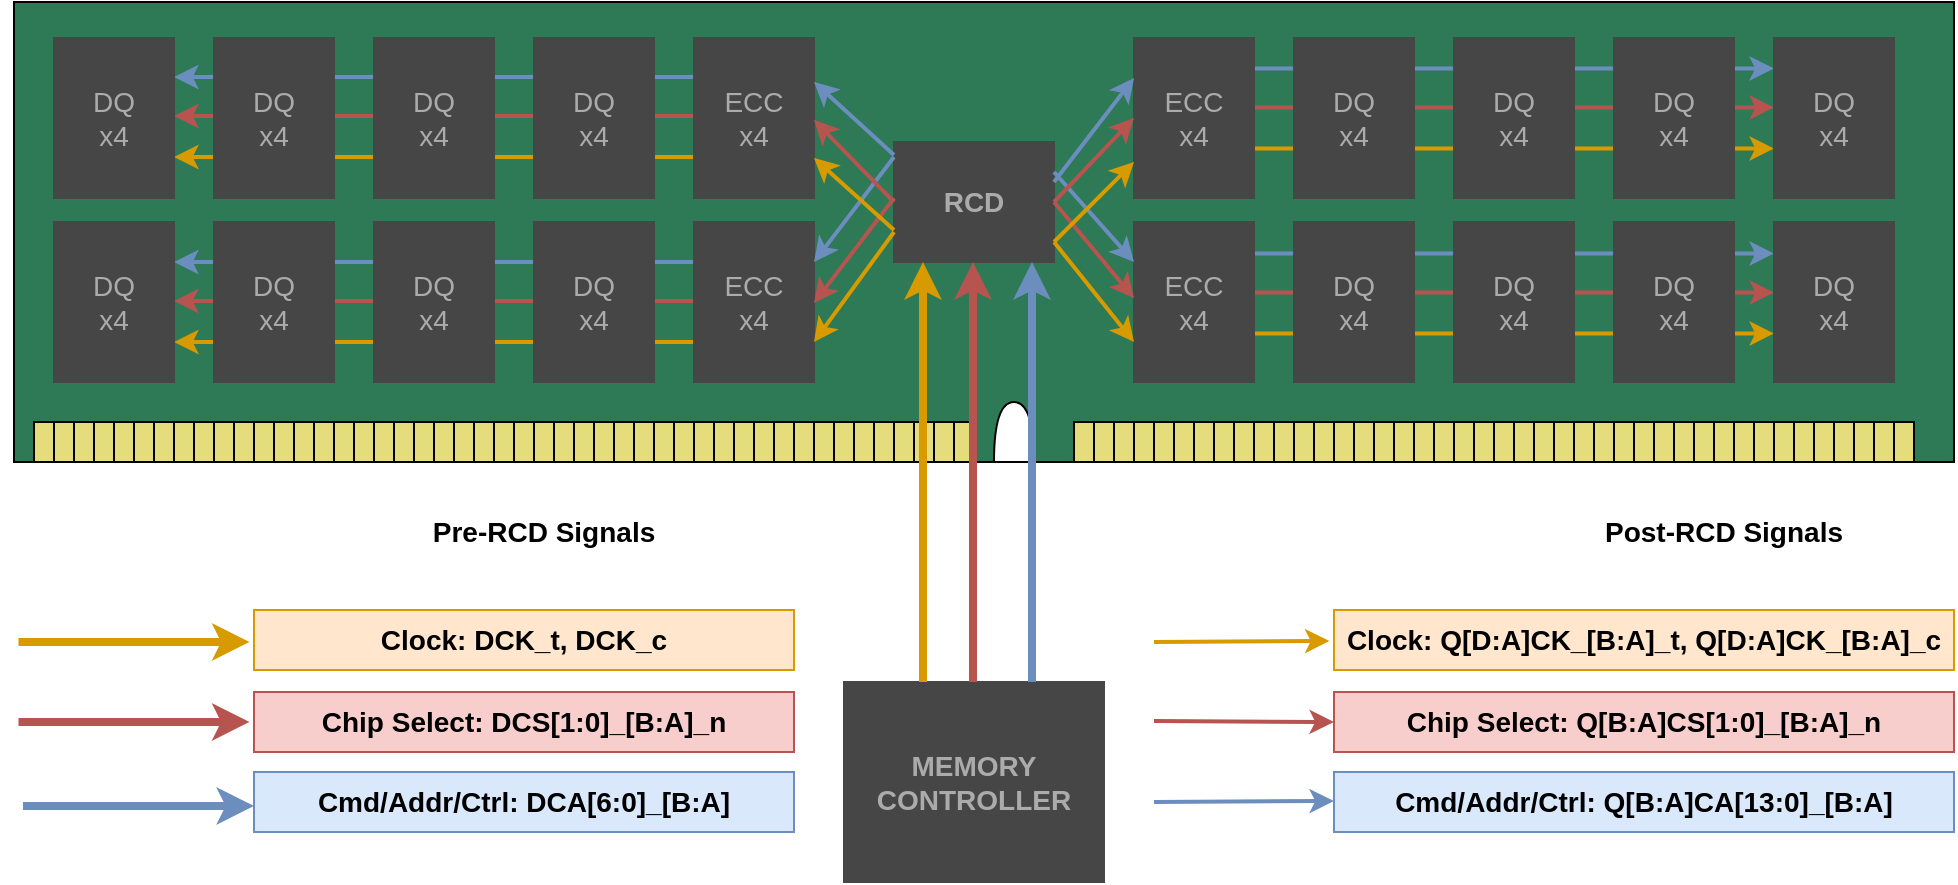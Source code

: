 <mxfile version="24.7.8">
  <diagram name="Page-1" id="o3jslVHKb2ZfWiQ6rIfp">
    <mxGraphModel dx="1261" dy="1205" grid="1" gridSize="10" guides="1" tooltips="1" connect="1" arrows="1" fold="1" page="1" pageScale="1" pageWidth="850" pageHeight="1100" math="0" shadow="0">
      <root>
        <mxCell id="0" />
        <mxCell id="1" parent="0" />
        <mxCell id="gDiiwQV4zZhBu72KXJR7-1" value="" style="rounded=0;whiteSpace=wrap;html=1;fillColor=#2e7956;" vertex="1" parent="1">
          <mxGeometry x="40" y="160" width="970" height="230" as="geometry" />
        </mxCell>
        <mxCell id="gDiiwQV4zZhBu72KXJR7-12" value="" style="rounded=0;whiteSpace=wrap;html=1;fillColor=#e5dc7b;" vertex="1" parent="1">
          <mxGeometry x="50" y="370" width="10" height="20" as="geometry" />
        </mxCell>
        <mxCell id="gDiiwQV4zZhBu72KXJR7-13" value="" style="rounded=0;whiteSpace=wrap;html=1;fillColor=#e5dc7b;" vertex="1" parent="1">
          <mxGeometry x="60" y="370" width="10" height="20" as="geometry" />
        </mxCell>
        <mxCell id="gDiiwQV4zZhBu72KXJR7-14" value="" style="rounded=0;whiteSpace=wrap;html=1;fillColor=#e5dc7b;" vertex="1" parent="1">
          <mxGeometry x="70" y="370" width="10" height="20" as="geometry" />
        </mxCell>
        <mxCell id="gDiiwQV4zZhBu72KXJR7-15" value="" style="rounded=0;whiteSpace=wrap;html=1;fillColor=#e5dc7b;" vertex="1" parent="1">
          <mxGeometry x="80" y="370" width="10" height="20" as="geometry" />
        </mxCell>
        <mxCell id="gDiiwQV4zZhBu72KXJR7-16" value="" style="rounded=0;whiteSpace=wrap;html=1;fillColor=#e5dc7b;" vertex="1" parent="1">
          <mxGeometry x="90" y="370" width="10" height="20" as="geometry" />
        </mxCell>
        <mxCell id="gDiiwQV4zZhBu72KXJR7-17" value="" style="rounded=0;whiteSpace=wrap;html=1;fillColor=#e5dc7b;" vertex="1" parent="1">
          <mxGeometry x="100" y="370" width="10" height="20" as="geometry" />
        </mxCell>
        <mxCell id="gDiiwQV4zZhBu72KXJR7-18" value="" style="rounded=0;whiteSpace=wrap;html=1;fillColor=#e5dc7b;" vertex="1" parent="1">
          <mxGeometry x="110" y="370" width="10" height="20" as="geometry" />
        </mxCell>
        <mxCell id="gDiiwQV4zZhBu72KXJR7-19" value="" style="rounded=0;whiteSpace=wrap;html=1;fillColor=#e5dc7b;" vertex="1" parent="1">
          <mxGeometry x="120" y="370" width="10" height="20" as="geometry" />
        </mxCell>
        <mxCell id="gDiiwQV4zZhBu72KXJR7-20" value="" style="rounded=0;whiteSpace=wrap;html=1;fillColor=#e5dc7b;" vertex="1" parent="1">
          <mxGeometry x="130" y="370" width="10" height="20" as="geometry" />
        </mxCell>
        <mxCell id="gDiiwQV4zZhBu72KXJR7-21" value="" style="rounded=0;whiteSpace=wrap;html=1;fillColor=#e5dc7b;" vertex="1" parent="1">
          <mxGeometry x="140" y="370" width="10" height="20" as="geometry" />
        </mxCell>
        <mxCell id="gDiiwQV4zZhBu72KXJR7-22" value="" style="rounded=0;whiteSpace=wrap;html=1;fillColor=#e5dc7b;" vertex="1" parent="1">
          <mxGeometry x="150" y="370" width="10" height="20" as="geometry" />
        </mxCell>
        <mxCell id="gDiiwQV4zZhBu72KXJR7-23" value="" style="rounded=0;whiteSpace=wrap;html=1;fillColor=#e5dc7b;" vertex="1" parent="1">
          <mxGeometry x="160" y="370" width="10" height="20" as="geometry" />
        </mxCell>
        <mxCell id="gDiiwQV4zZhBu72KXJR7-24" value="" style="rounded=0;whiteSpace=wrap;html=1;fillColor=#e5dc7b;" vertex="1" parent="1">
          <mxGeometry x="170" y="370" width="10" height="20" as="geometry" />
        </mxCell>
        <mxCell id="gDiiwQV4zZhBu72KXJR7-25" value="" style="rounded=0;whiteSpace=wrap;html=1;fillColor=#e5dc7b;" vertex="1" parent="1">
          <mxGeometry x="180" y="370" width="10" height="20" as="geometry" />
        </mxCell>
        <mxCell id="gDiiwQV4zZhBu72KXJR7-26" value="" style="rounded=0;whiteSpace=wrap;html=1;fillColor=#e5dc7b;" vertex="1" parent="1">
          <mxGeometry x="190" y="370" width="10" height="20" as="geometry" />
        </mxCell>
        <mxCell id="gDiiwQV4zZhBu72KXJR7-27" value="" style="rounded=0;whiteSpace=wrap;html=1;fillColor=#e5dc7b;" vertex="1" parent="1">
          <mxGeometry x="200" y="370" width="10" height="20" as="geometry" />
        </mxCell>
        <mxCell id="gDiiwQV4zZhBu72KXJR7-28" value="" style="rounded=0;whiteSpace=wrap;html=1;fillColor=#e5dc7b;" vertex="1" parent="1">
          <mxGeometry x="210" y="370" width="10" height="20" as="geometry" />
        </mxCell>
        <mxCell id="gDiiwQV4zZhBu72KXJR7-29" value="" style="rounded=0;whiteSpace=wrap;html=1;fillColor=#e5dc7b;" vertex="1" parent="1">
          <mxGeometry x="220" y="370" width="10" height="20" as="geometry" />
        </mxCell>
        <mxCell id="gDiiwQV4zZhBu72KXJR7-30" value="" style="rounded=0;whiteSpace=wrap;html=1;fillColor=#e5dc7b;" vertex="1" parent="1">
          <mxGeometry x="230" y="370" width="10" height="20" as="geometry" />
        </mxCell>
        <mxCell id="gDiiwQV4zZhBu72KXJR7-31" value="" style="rounded=0;whiteSpace=wrap;html=1;fillColor=#e5dc7b;" vertex="1" parent="1">
          <mxGeometry x="240" y="370" width="10" height="20" as="geometry" />
        </mxCell>
        <mxCell id="gDiiwQV4zZhBu72KXJR7-32" value="" style="rounded=0;whiteSpace=wrap;html=1;fillColor=#e5dc7b;" vertex="1" parent="1">
          <mxGeometry x="250" y="370" width="10" height="20" as="geometry" />
        </mxCell>
        <mxCell id="gDiiwQV4zZhBu72KXJR7-33" value="" style="rounded=0;whiteSpace=wrap;html=1;fillColor=#e5dc7b;" vertex="1" parent="1">
          <mxGeometry x="260" y="370" width="10" height="20" as="geometry" />
        </mxCell>
        <mxCell id="gDiiwQV4zZhBu72KXJR7-34" value="" style="rounded=0;whiteSpace=wrap;html=1;fillColor=#e5dc7b;" vertex="1" parent="1">
          <mxGeometry x="270" y="370" width="10" height="20" as="geometry" />
        </mxCell>
        <mxCell id="gDiiwQV4zZhBu72KXJR7-35" value="" style="rounded=0;whiteSpace=wrap;html=1;fillColor=#e5dc7b;" vertex="1" parent="1">
          <mxGeometry x="280" y="370" width="10" height="20" as="geometry" />
        </mxCell>
        <mxCell id="gDiiwQV4zZhBu72KXJR7-36" value="" style="rounded=0;whiteSpace=wrap;html=1;fillColor=#e5dc7b;" vertex="1" parent="1">
          <mxGeometry x="290" y="370" width="10" height="20" as="geometry" />
        </mxCell>
        <mxCell id="gDiiwQV4zZhBu72KXJR7-37" value="" style="rounded=0;whiteSpace=wrap;html=1;fillColor=#e5dc7b;" vertex="1" parent="1">
          <mxGeometry x="300" y="370" width="10" height="20" as="geometry" />
        </mxCell>
        <mxCell id="gDiiwQV4zZhBu72KXJR7-38" value="" style="rounded=0;whiteSpace=wrap;html=1;fillColor=#e5dc7b;" vertex="1" parent="1">
          <mxGeometry x="310" y="370" width="10" height="20" as="geometry" />
        </mxCell>
        <mxCell id="gDiiwQV4zZhBu72KXJR7-39" value="" style="rounded=0;whiteSpace=wrap;html=1;fillColor=#e5dc7b;" vertex="1" parent="1">
          <mxGeometry x="320" y="370" width="10" height="20" as="geometry" />
        </mxCell>
        <mxCell id="gDiiwQV4zZhBu72KXJR7-40" value="" style="rounded=0;whiteSpace=wrap;html=1;fillColor=#e5dc7b;" vertex="1" parent="1">
          <mxGeometry x="330" y="370" width="10" height="20" as="geometry" />
        </mxCell>
        <mxCell id="gDiiwQV4zZhBu72KXJR7-41" value="" style="rounded=0;whiteSpace=wrap;html=1;fillColor=#e5dc7b;" vertex="1" parent="1">
          <mxGeometry x="340" y="370" width="10" height="20" as="geometry" />
        </mxCell>
        <mxCell id="gDiiwQV4zZhBu72KXJR7-42" value="" style="rounded=0;whiteSpace=wrap;html=1;fillColor=#e5dc7b;" vertex="1" parent="1">
          <mxGeometry x="350" y="370" width="10" height="20" as="geometry" />
        </mxCell>
        <mxCell id="gDiiwQV4zZhBu72KXJR7-43" value="" style="rounded=0;whiteSpace=wrap;html=1;fillColor=#e5dc7b;" vertex="1" parent="1">
          <mxGeometry x="360" y="370" width="10" height="20" as="geometry" />
        </mxCell>
        <mxCell id="gDiiwQV4zZhBu72KXJR7-44" value="" style="rounded=0;whiteSpace=wrap;html=1;fillColor=#e5dc7b;" vertex="1" parent="1">
          <mxGeometry x="370" y="370" width="10" height="20" as="geometry" />
        </mxCell>
        <mxCell id="gDiiwQV4zZhBu72KXJR7-45" value="" style="rounded=0;whiteSpace=wrap;html=1;fillColor=#e5dc7b;" vertex="1" parent="1">
          <mxGeometry x="380" y="370" width="10" height="20" as="geometry" />
        </mxCell>
        <mxCell id="gDiiwQV4zZhBu72KXJR7-46" value="" style="rounded=0;whiteSpace=wrap;html=1;fillColor=#e5dc7b;" vertex="1" parent="1">
          <mxGeometry x="390" y="370" width="10" height="20" as="geometry" />
        </mxCell>
        <mxCell id="gDiiwQV4zZhBu72KXJR7-47" value="" style="rounded=0;whiteSpace=wrap;html=1;fillColor=#e5dc7b;" vertex="1" parent="1">
          <mxGeometry x="400" y="370" width="10" height="20" as="geometry" />
        </mxCell>
        <mxCell id="gDiiwQV4zZhBu72KXJR7-48" value="" style="rounded=0;whiteSpace=wrap;html=1;fillColor=#e5dc7b;" vertex="1" parent="1">
          <mxGeometry x="410" y="370" width="10" height="20" as="geometry" />
        </mxCell>
        <mxCell id="gDiiwQV4zZhBu72KXJR7-49" value="" style="rounded=0;whiteSpace=wrap;html=1;fillColor=#e5dc7b;" vertex="1" parent="1">
          <mxGeometry x="420" y="370" width="10" height="20" as="geometry" />
        </mxCell>
        <mxCell id="gDiiwQV4zZhBu72KXJR7-50" value="" style="rounded=0;whiteSpace=wrap;html=1;fillColor=#e5dc7b;" vertex="1" parent="1">
          <mxGeometry x="600" y="370" width="10" height="20" as="geometry" />
        </mxCell>
        <mxCell id="gDiiwQV4zZhBu72KXJR7-51" value="" style="rounded=0;whiteSpace=wrap;html=1;fillColor=#e5dc7b;" vertex="1" parent="1">
          <mxGeometry x="610" y="370" width="10" height="20" as="geometry" />
        </mxCell>
        <mxCell id="gDiiwQV4zZhBu72KXJR7-52" value="" style="rounded=0;whiteSpace=wrap;html=1;fillColor=#e5dc7b;" vertex="1" parent="1">
          <mxGeometry x="620" y="370" width="10" height="20" as="geometry" />
        </mxCell>
        <mxCell id="gDiiwQV4zZhBu72KXJR7-53" value="" style="rounded=0;whiteSpace=wrap;html=1;fillColor=#e5dc7b;" vertex="1" parent="1">
          <mxGeometry x="630" y="370" width="10" height="20" as="geometry" />
        </mxCell>
        <mxCell id="gDiiwQV4zZhBu72KXJR7-54" value="" style="rounded=0;whiteSpace=wrap;html=1;fillColor=#e5dc7b;" vertex="1" parent="1">
          <mxGeometry x="640" y="370" width="10" height="20" as="geometry" />
        </mxCell>
        <mxCell id="gDiiwQV4zZhBu72KXJR7-55" value="" style="rounded=0;whiteSpace=wrap;html=1;fillColor=#e5dc7b;" vertex="1" parent="1">
          <mxGeometry x="650" y="370" width="10" height="20" as="geometry" />
        </mxCell>
        <mxCell id="gDiiwQV4zZhBu72KXJR7-56" value="" style="rounded=0;whiteSpace=wrap;html=1;fillColor=#e5dc7b;" vertex="1" parent="1">
          <mxGeometry x="660" y="370" width="10" height="20" as="geometry" />
        </mxCell>
        <mxCell id="gDiiwQV4zZhBu72KXJR7-57" value="" style="rounded=0;whiteSpace=wrap;html=1;fillColor=#e5dc7b;" vertex="1" parent="1">
          <mxGeometry x="670" y="370" width="10" height="20" as="geometry" />
        </mxCell>
        <mxCell id="gDiiwQV4zZhBu72KXJR7-58" value="" style="rounded=0;whiteSpace=wrap;html=1;fillColor=#e5dc7b;" vertex="1" parent="1">
          <mxGeometry x="680" y="370" width="10" height="20" as="geometry" />
        </mxCell>
        <mxCell id="gDiiwQV4zZhBu72KXJR7-59" value="" style="rounded=0;whiteSpace=wrap;html=1;fillColor=#e5dc7b;" vertex="1" parent="1">
          <mxGeometry x="690" y="370" width="10" height="20" as="geometry" />
        </mxCell>
        <mxCell id="gDiiwQV4zZhBu72KXJR7-60" value="" style="rounded=0;whiteSpace=wrap;html=1;fillColor=#e5dc7b;" vertex="1" parent="1">
          <mxGeometry x="700" y="370" width="10" height="20" as="geometry" />
        </mxCell>
        <mxCell id="gDiiwQV4zZhBu72KXJR7-61" value="" style="rounded=0;whiteSpace=wrap;html=1;fillColor=#e5dc7b;" vertex="1" parent="1">
          <mxGeometry x="710" y="370" width="10" height="20" as="geometry" />
        </mxCell>
        <mxCell id="gDiiwQV4zZhBu72KXJR7-62" value="" style="rounded=0;whiteSpace=wrap;html=1;fillColor=#e5dc7b;" vertex="1" parent="1">
          <mxGeometry x="720" y="370" width="10" height="20" as="geometry" />
        </mxCell>
        <mxCell id="gDiiwQV4zZhBu72KXJR7-63" value="" style="rounded=0;whiteSpace=wrap;html=1;fillColor=#e5dc7b;" vertex="1" parent="1">
          <mxGeometry x="730" y="370" width="10" height="20" as="geometry" />
        </mxCell>
        <mxCell id="gDiiwQV4zZhBu72KXJR7-64" value="" style="rounded=0;whiteSpace=wrap;html=1;fillColor=#e5dc7b;" vertex="1" parent="1">
          <mxGeometry x="740" y="370" width="10" height="20" as="geometry" />
        </mxCell>
        <mxCell id="gDiiwQV4zZhBu72KXJR7-65" value="" style="rounded=0;whiteSpace=wrap;html=1;fillColor=#e5dc7b;" vertex="1" parent="1">
          <mxGeometry x="750" y="370" width="10" height="20" as="geometry" />
        </mxCell>
        <mxCell id="gDiiwQV4zZhBu72KXJR7-66" value="" style="rounded=0;whiteSpace=wrap;html=1;fillColor=#e5dc7b;" vertex="1" parent="1">
          <mxGeometry x="760" y="370" width="10" height="20" as="geometry" />
        </mxCell>
        <mxCell id="gDiiwQV4zZhBu72KXJR7-67" value="" style="rounded=0;whiteSpace=wrap;html=1;fillColor=#e5dc7b;" vertex="1" parent="1">
          <mxGeometry x="770" y="370" width="10" height="20" as="geometry" />
        </mxCell>
        <mxCell id="gDiiwQV4zZhBu72KXJR7-68" value="" style="rounded=0;whiteSpace=wrap;html=1;fillColor=#e5dc7b;" vertex="1" parent="1">
          <mxGeometry x="780" y="370" width="10" height="20" as="geometry" />
        </mxCell>
        <mxCell id="gDiiwQV4zZhBu72KXJR7-69" value="" style="rounded=0;whiteSpace=wrap;html=1;fillColor=#e5dc7b;" vertex="1" parent="1">
          <mxGeometry x="790" y="370" width="10" height="20" as="geometry" />
        </mxCell>
        <mxCell id="gDiiwQV4zZhBu72KXJR7-70" value="" style="rounded=0;whiteSpace=wrap;html=1;fillColor=#e5dc7b;" vertex="1" parent="1">
          <mxGeometry x="800" y="370" width="10" height="20" as="geometry" />
        </mxCell>
        <mxCell id="gDiiwQV4zZhBu72KXJR7-71" value="" style="rounded=0;whiteSpace=wrap;html=1;fillColor=#e5dc7b;" vertex="1" parent="1">
          <mxGeometry x="810" y="370" width="10" height="20" as="geometry" />
        </mxCell>
        <mxCell id="gDiiwQV4zZhBu72KXJR7-72" value="" style="rounded=0;whiteSpace=wrap;html=1;fillColor=#e5dc7b;" vertex="1" parent="1">
          <mxGeometry x="820" y="370" width="10" height="20" as="geometry" />
        </mxCell>
        <mxCell id="gDiiwQV4zZhBu72KXJR7-73" value="" style="rounded=0;whiteSpace=wrap;html=1;fillColor=#e5dc7b;" vertex="1" parent="1">
          <mxGeometry x="830" y="370" width="10" height="20" as="geometry" />
        </mxCell>
        <mxCell id="gDiiwQV4zZhBu72KXJR7-74" value="" style="rounded=0;whiteSpace=wrap;html=1;fillColor=#e5dc7b;" vertex="1" parent="1">
          <mxGeometry x="840" y="370" width="10" height="20" as="geometry" />
        </mxCell>
        <mxCell id="gDiiwQV4zZhBu72KXJR7-75" value="" style="rounded=0;whiteSpace=wrap;html=1;fillColor=#e5dc7b;" vertex="1" parent="1">
          <mxGeometry x="850" y="370" width="10" height="20" as="geometry" />
        </mxCell>
        <mxCell id="gDiiwQV4zZhBu72KXJR7-76" value="" style="rounded=0;whiteSpace=wrap;html=1;fillColor=#e5dc7b;" vertex="1" parent="1">
          <mxGeometry x="860" y="370" width="10" height="20" as="geometry" />
        </mxCell>
        <mxCell id="gDiiwQV4zZhBu72KXJR7-77" value="" style="rounded=0;whiteSpace=wrap;html=1;fillColor=#e5dc7b;" vertex="1" parent="1">
          <mxGeometry x="870" y="370" width="10" height="20" as="geometry" />
        </mxCell>
        <mxCell id="gDiiwQV4zZhBu72KXJR7-78" value="" style="rounded=0;whiteSpace=wrap;html=1;fillColor=#e5dc7b;" vertex="1" parent="1">
          <mxGeometry x="880" y="370" width="10" height="20" as="geometry" />
        </mxCell>
        <mxCell id="gDiiwQV4zZhBu72KXJR7-79" value="" style="rounded=0;whiteSpace=wrap;html=1;fillColor=#e5dc7b;" vertex="1" parent="1">
          <mxGeometry x="890" y="370" width="10" height="20" as="geometry" />
        </mxCell>
        <mxCell id="gDiiwQV4zZhBu72KXJR7-80" value="" style="rounded=0;whiteSpace=wrap;html=1;fillColor=#e5dc7b;" vertex="1" parent="1">
          <mxGeometry x="900" y="370" width="10" height="20" as="geometry" />
        </mxCell>
        <mxCell id="gDiiwQV4zZhBu72KXJR7-81" value="" style="rounded=0;whiteSpace=wrap;html=1;fillColor=#e5dc7b;" vertex="1" parent="1">
          <mxGeometry x="910" y="370" width="10" height="20" as="geometry" />
        </mxCell>
        <mxCell id="gDiiwQV4zZhBu72KXJR7-82" value="" style="rounded=0;whiteSpace=wrap;html=1;fillColor=#e5dc7b;" vertex="1" parent="1">
          <mxGeometry x="920" y="370" width="10" height="20" as="geometry" />
        </mxCell>
        <mxCell id="gDiiwQV4zZhBu72KXJR7-83" value="" style="rounded=0;whiteSpace=wrap;html=1;fillColor=#e5dc7b;" vertex="1" parent="1">
          <mxGeometry x="930" y="370" width="10" height="20" as="geometry" />
        </mxCell>
        <mxCell id="gDiiwQV4zZhBu72KXJR7-84" value="" style="rounded=0;whiteSpace=wrap;html=1;fillColor=#e5dc7b;" vertex="1" parent="1">
          <mxGeometry x="940" y="370" width="10" height="20" as="geometry" />
        </mxCell>
        <mxCell id="gDiiwQV4zZhBu72KXJR7-85" value="" style="rounded=0;whiteSpace=wrap;html=1;fillColor=#e5dc7b;" vertex="1" parent="1">
          <mxGeometry x="950" y="370" width="10" height="20" as="geometry" />
        </mxCell>
        <mxCell id="gDiiwQV4zZhBu72KXJR7-86" value="" style="rounded=0;whiteSpace=wrap;html=1;fillColor=#e5dc7b;" vertex="1" parent="1">
          <mxGeometry x="960" y="370" width="10" height="20" as="geometry" />
        </mxCell>
        <mxCell id="gDiiwQV4zZhBu72KXJR7-87" value="" style="rounded=0;whiteSpace=wrap;html=1;fillColor=#e5dc7b;" vertex="1" parent="1">
          <mxGeometry x="970" y="370" width="10" height="20" as="geometry" />
        </mxCell>
        <mxCell id="gDiiwQV4zZhBu72KXJR7-88" value="" style="rounded=0;whiteSpace=wrap;html=1;fillColor=#e5dc7b;" vertex="1" parent="1">
          <mxGeometry x="980" y="370" width="10" height="20" as="geometry" />
        </mxCell>
        <mxCell id="gDiiwQV4zZhBu72KXJR7-89" value="" style="shape=or;whiteSpace=wrap;html=1;direction=north;" vertex="1" parent="1">
          <mxGeometry x="530" y="360" width="20" height="30" as="geometry" />
        </mxCell>
        <mxCell id="gDiiwQV4zZhBu72KXJR7-101" value="" style="rounded=0;whiteSpace=wrap;html=1;fillColor=#e5dc7b;" vertex="1" parent="1">
          <mxGeometry x="570" y="370" width="10" height="20" as="geometry" />
        </mxCell>
        <mxCell id="gDiiwQV4zZhBu72KXJR7-102" value="" style="rounded=0;whiteSpace=wrap;html=1;fillColor=#e5dc7b;" vertex="1" parent="1">
          <mxGeometry x="580" y="370" width="10" height="20" as="geometry" />
        </mxCell>
        <mxCell id="gDiiwQV4zZhBu72KXJR7-103" value="" style="rounded=0;whiteSpace=wrap;html=1;fillColor=#e5dc7b;" vertex="1" parent="1">
          <mxGeometry x="590" y="370" width="10" height="20" as="geometry" />
        </mxCell>
        <mxCell id="gDiiwQV4zZhBu72KXJR7-104" value="" style="rounded=0;whiteSpace=wrap;html=1;fillColor=#e5dc7b;" vertex="1" parent="1">
          <mxGeometry x="430" y="370" width="10" height="20" as="geometry" />
        </mxCell>
        <mxCell id="gDiiwQV4zZhBu72KXJR7-105" value="" style="rounded=0;whiteSpace=wrap;html=1;fillColor=#e5dc7b;" vertex="1" parent="1">
          <mxGeometry x="440" y="370" width="10" height="20" as="geometry" />
        </mxCell>
        <mxCell id="gDiiwQV4zZhBu72KXJR7-106" value="&lt;font style=&quot;font-size: 14px;&quot; color=&quot;#ababab&quot;&gt;&lt;b&gt;RCD&lt;/b&gt;&lt;/font&gt;" style="rounded=0;whiteSpace=wrap;html=1;strokeColor=#454744;fillColor=#464646;direction=south;" vertex="1" parent="1">
          <mxGeometry x="480" y="230" width="80" height="60" as="geometry" />
        </mxCell>
        <mxCell id="gDiiwQV4zZhBu72KXJR7-108" value="" style="rounded=0;whiteSpace=wrap;html=1;fillColor=#e5dc7b;" vertex="1" parent="1">
          <mxGeometry x="450" y="370" width="10" height="20" as="geometry" />
        </mxCell>
        <mxCell id="gDiiwQV4zZhBu72KXJR7-109" value="" style="rounded=0;whiteSpace=wrap;html=1;fillColor=#e5dc7b;" vertex="1" parent="1">
          <mxGeometry x="460" y="370" width="10" height="20" as="geometry" />
        </mxCell>
        <mxCell id="gDiiwQV4zZhBu72KXJR7-110" value="" style="rounded=0;whiteSpace=wrap;html=1;fillColor=#e5dc7b;" vertex="1" parent="1">
          <mxGeometry x="470" y="370" width="10" height="20" as="geometry" />
        </mxCell>
        <mxCell id="gDiiwQV4zZhBu72KXJR7-111" value="" style="rounded=0;whiteSpace=wrap;html=1;fillColor=#e5dc7b;" vertex="1" parent="1">
          <mxGeometry x="480" y="370" width="10" height="20" as="geometry" />
        </mxCell>
        <mxCell id="gDiiwQV4zZhBu72KXJR7-112" value="" style="rounded=0;whiteSpace=wrap;html=1;fillColor=#e5dc7b;" vertex="1" parent="1">
          <mxGeometry x="490" y="370" width="10" height="20" as="geometry" />
        </mxCell>
        <mxCell id="gDiiwQV4zZhBu72KXJR7-113" value="" style="rounded=0;whiteSpace=wrap;html=1;fillColor=#e5dc7b;" vertex="1" parent="1">
          <mxGeometry x="500" y="370" width="10" height="20" as="geometry" />
        </mxCell>
        <mxCell id="gDiiwQV4zZhBu72KXJR7-114" value="" style="rounded=0;whiteSpace=wrap;html=1;fillColor=#e5dc7b;" vertex="1" parent="1">
          <mxGeometry x="510" y="370" width="10" height="20" as="geometry" />
        </mxCell>
        <mxCell id="gDiiwQV4zZhBu72KXJR7-115" value="&lt;font style=&quot;font-size: 14px;&quot; color=&quot;#ababab&quot;&gt;&lt;b&gt;MEMORY CONTROLLER&lt;/b&gt;&lt;/font&gt;" style="rounded=0;whiteSpace=wrap;html=1;strokeColor=#454744;fillColor=#464646;direction=south;" vertex="1" parent="1">
          <mxGeometry x="455" y="500" width="130" height="100" as="geometry" />
        </mxCell>
        <mxCell id="gDiiwQV4zZhBu72KXJR7-116" value="" style="endArrow=classic;html=1;rounded=0;exitX=0;exitY=0.5;exitDx=0;exitDy=0;strokeWidth=4;fillColor=#ffe6cc;strokeColor=#d79b00;" edge="1" parent="1">
          <mxGeometry width="50" height="50" relative="1" as="geometry">
            <mxPoint x="494.5" y="500" as="sourcePoint" />
            <mxPoint x="494.5" y="290" as="targetPoint" />
          </mxGeometry>
        </mxCell>
        <mxCell id="gDiiwQV4zZhBu72KXJR7-117" value="" style="endArrow=classic;html=1;rounded=0;exitX=0;exitY=0.5;exitDx=0;exitDy=0;strokeWidth=4;fillColor=#f8cecc;strokeColor=#b85450;" edge="1" parent="1">
          <mxGeometry width="50" height="50" relative="1" as="geometry">
            <mxPoint x="519.5" y="500" as="sourcePoint" />
            <mxPoint x="519.5" y="290" as="targetPoint" />
          </mxGeometry>
        </mxCell>
        <mxCell id="gDiiwQV4zZhBu72KXJR7-118" value="" style="endArrow=classic;html=1;rounded=0;exitX=0;exitY=0.5;exitDx=0;exitDy=0;strokeWidth=4;fillColor=#dae8fc;strokeColor=#6c8ebf;" edge="1" parent="1">
          <mxGeometry width="50" height="50" relative="1" as="geometry">
            <mxPoint x="549" y="500" as="sourcePoint" />
            <mxPoint x="549" y="290" as="targetPoint" />
          </mxGeometry>
        </mxCell>
        <mxCell id="gDiiwQV4zZhBu72KXJR7-120" value="" style="endArrow=classic;html=1;rounded=0;exitX=1;exitY=0.75;exitDx=0;exitDy=0;strokeWidth=2;fillColor=#ffe6cc;strokeColor=#d79b00;" edge="1" parent="1" source="gDiiwQV4zZhBu72KXJR7-6">
          <mxGeometry width="50" height="50" relative="1" as="geometry">
            <mxPoint x="120" y="540" as="sourcePoint" />
            <mxPoint x="120" y="330" as="targetPoint" />
          </mxGeometry>
        </mxCell>
        <mxCell id="gDiiwQV4zZhBu72KXJR7-121" value="" style="endArrow=classic;html=1;rounded=0;exitX=1;exitY=0.75;exitDx=0;exitDy=0;strokeWidth=2;fillColor=#f8cecc;strokeColor=#b85450;" edge="1" parent="1">
          <mxGeometry width="50" height="50" relative="1" as="geometry">
            <mxPoint x="440" y="309.5" as="sourcePoint" />
            <mxPoint x="120" y="309.5" as="targetPoint" />
          </mxGeometry>
        </mxCell>
        <mxCell id="gDiiwQV4zZhBu72KXJR7-122" value="" style="endArrow=classic;html=1;rounded=0;exitX=1;exitY=0.75;exitDx=0;exitDy=0;strokeWidth=2;fillColor=#dae8fc;strokeColor=#6c8ebf;" edge="1" parent="1">
          <mxGeometry width="50" height="50" relative="1" as="geometry">
            <mxPoint x="440" y="290" as="sourcePoint" />
            <mxPoint x="120" y="290" as="targetPoint" />
          </mxGeometry>
        </mxCell>
        <mxCell id="gDiiwQV4zZhBu72KXJR7-123" value="" style="endArrow=classic;html=1;rounded=0;exitX=1;exitY=0.75;exitDx=0;exitDy=0;strokeWidth=2;fillColor=#ffe6cc;strokeColor=#d79b00;" edge="1" parent="1">
          <mxGeometry width="50" height="50" relative="1" as="geometry">
            <mxPoint x="440" y="237.5" as="sourcePoint" />
            <mxPoint x="120" y="237.5" as="targetPoint" />
          </mxGeometry>
        </mxCell>
        <mxCell id="gDiiwQV4zZhBu72KXJR7-124" value="" style="endArrow=classic;html=1;rounded=0;exitX=1;exitY=0.75;exitDx=0;exitDy=0;strokeWidth=2;fillColor=#f8cecc;strokeColor=#b85450;" edge="1" parent="1">
          <mxGeometry width="50" height="50" relative="1" as="geometry">
            <mxPoint x="440" y="217" as="sourcePoint" />
            <mxPoint x="120" y="217" as="targetPoint" />
          </mxGeometry>
        </mxCell>
        <mxCell id="gDiiwQV4zZhBu72KXJR7-125" value="" style="endArrow=classic;html=1;rounded=0;exitX=1;exitY=0.75;exitDx=0;exitDy=0;strokeWidth=2;fillColor=#dae8fc;strokeColor=#6c8ebf;" edge="1" parent="1">
          <mxGeometry width="50" height="50" relative="1" as="geometry">
            <mxPoint x="440" y="197.5" as="sourcePoint" />
            <mxPoint x="120" y="197.5" as="targetPoint" />
          </mxGeometry>
        </mxCell>
        <mxCell id="gDiiwQV4zZhBu72KXJR7-126" value="" style="endArrow=none;html=1;rounded=0;exitX=1;exitY=0.75;exitDx=0;exitDy=0;strokeWidth=2;fillColor=#ffe6cc;strokeColor=#d79b00;startArrow=classic;startFill=1;endFill=0;" edge="1" parent="1">
          <mxGeometry width="50" height="50" relative="1" as="geometry">
            <mxPoint x="920" y="325.75" as="sourcePoint" />
            <mxPoint x="600" y="325.75" as="targetPoint" />
          </mxGeometry>
        </mxCell>
        <mxCell id="gDiiwQV4zZhBu72KXJR7-127" value="" style="endArrow=none;html=1;rounded=0;exitX=1;exitY=0.75;exitDx=0;exitDy=0;strokeWidth=2;fillColor=#f8cecc;strokeColor=#b85450;startArrow=classic;startFill=1;endFill=0;" edge="1" parent="1">
          <mxGeometry width="50" height="50" relative="1" as="geometry">
            <mxPoint x="920" y="305.25" as="sourcePoint" />
            <mxPoint x="600" y="305.25" as="targetPoint" />
          </mxGeometry>
        </mxCell>
        <mxCell id="gDiiwQV4zZhBu72KXJR7-128" value="" style="endArrow=none;html=1;rounded=0;exitX=1;exitY=0.75;exitDx=0;exitDy=0;strokeWidth=2;fillColor=#dae8fc;strokeColor=#6c8ebf;startArrow=classic;startFill=1;endFill=0;" edge="1" parent="1">
          <mxGeometry width="50" height="50" relative="1" as="geometry">
            <mxPoint x="920" y="285.75" as="sourcePoint" />
            <mxPoint x="600" y="285.75" as="targetPoint" />
          </mxGeometry>
        </mxCell>
        <mxCell id="gDiiwQV4zZhBu72KXJR7-129" value="" style="endArrow=none;html=1;rounded=0;exitX=1;exitY=0.75;exitDx=0;exitDy=0;strokeWidth=2;fillColor=#ffe6cc;strokeColor=#d79b00;startArrow=classic;startFill=1;endFill=0;" edge="1" parent="1">
          <mxGeometry width="50" height="50" relative="1" as="geometry">
            <mxPoint x="920" y="233.25" as="sourcePoint" />
            <mxPoint x="600" y="233.25" as="targetPoint" />
          </mxGeometry>
        </mxCell>
        <mxCell id="gDiiwQV4zZhBu72KXJR7-130" value="" style="endArrow=none;html=1;rounded=0;exitX=1;exitY=0.75;exitDx=0;exitDy=0;strokeWidth=2;fillColor=#f8cecc;strokeColor=#b85450;startArrow=classic;startFill=1;endFill=0;" edge="1" parent="1">
          <mxGeometry width="50" height="50" relative="1" as="geometry">
            <mxPoint x="920" y="212.75" as="sourcePoint" />
            <mxPoint x="600" y="212.75" as="targetPoint" />
          </mxGeometry>
        </mxCell>
        <mxCell id="gDiiwQV4zZhBu72KXJR7-131" value="" style="endArrow=none;html=1;rounded=0;exitX=1;exitY=0.75;exitDx=0;exitDy=0;strokeWidth=2;fillColor=#dae8fc;strokeColor=#6c8ebf;startArrow=classic;startFill=1;endFill=0;" edge="1" parent="1">
          <mxGeometry width="50" height="50" relative="1" as="geometry">
            <mxPoint x="920" y="193.25" as="sourcePoint" />
            <mxPoint x="600" y="193.25" as="targetPoint" />
          </mxGeometry>
        </mxCell>
        <mxCell id="gDiiwQV4zZhBu72KXJR7-2" value="&lt;font style=&quot;font-size: 14px;&quot; color=&quot;#ababab&quot;&gt;DQ&lt;/font&gt;&lt;div style=&quot;font-size: 14px;&quot;&gt;&lt;font color=&quot;#ababab&quot;&gt;x4&lt;/font&gt;&lt;/div&gt;" style="rounded=0;whiteSpace=wrap;html=1;strokeColor=#454744;fillColor=#464646;" vertex="1" parent="1">
          <mxGeometry x="60" y="270" width="60" height="80" as="geometry" />
        </mxCell>
        <mxCell id="gDiiwQV4zZhBu72KXJR7-3" value="&lt;font style=&quot;font-size: 14px;&quot; color=&quot;#ababab&quot;&gt;DQ&lt;/font&gt;&lt;div style=&quot;font-size: 14px;&quot;&gt;&lt;font color=&quot;#ababab&quot;&gt;x4&lt;/font&gt;&lt;/div&gt;" style="rounded=0;whiteSpace=wrap;html=1;strokeColor=#454744;fillColor=#464646;" vertex="1" parent="1">
          <mxGeometry x="140" y="270" width="60" height="80" as="geometry" />
        </mxCell>
        <mxCell id="gDiiwQV4zZhBu72KXJR7-4" value="&lt;font style=&quot;font-size: 14px;&quot; color=&quot;#ababab&quot;&gt;DQ&lt;/font&gt;&lt;div style=&quot;font-size: 14px;&quot;&gt;&lt;font color=&quot;#ababab&quot;&gt;x4&lt;/font&gt;&lt;/div&gt;" style="rounded=0;whiteSpace=wrap;html=1;strokeColor=#454744;fillColor=#464646;" vertex="1" parent="1">
          <mxGeometry x="220" y="270" width="60" height="80" as="geometry" />
        </mxCell>
        <mxCell id="gDiiwQV4zZhBu72KXJR7-5" value="&lt;font style=&quot;font-size: 14px;&quot; color=&quot;#ababab&quot;&gt;DQ&lt;/font&gt;&lt;div style=&quot;font-size: 14px;&quot;&gt;&lt;font color=&quot;#ababab&quot;&gt;x4&lt;/font&gt;&lt;/div&gt;" style="rounded=0;whiteSpace=wrap;html=1;strokeColor=#454744;fillColor=#464646;" vertex="1" parent="1">
          <mxGeometry x="300" y="270" width="60" height="80" as="geometry" />
        </mxCell>
        <mxCell id="gDiiwQV4zZhBu72KXJR7-6" value="&lt;font style=&quot;font-size: 14px;&quot; color=&quot;#ababab&quot;&gt;ECC&lt;/font&gt;&lt;div style=&quot;font-size: 14px;&quot;&gt;&lt;font color=&quot;#ababab&quot;&gt;x4&lt;/font&gt;&lt;/div&gt;" style="rounded=0;whiteSpace=wrap;html=1;strokeColor=#454744;fillColor=#464646;" vertex="1" parent="1">
          <mxGeometry x="380" y="270" width="60" height="80" as="geometry" />
        </mxCell>
        <mxCell id="gDiiwQV4zZhBu72KXJR7-7" value="&lt;font style=&quot;font-size: 14px;&quot; color=&quot;#ababab&quot;&gt;ECC&lt;/font&gt;&lt;div style=&quot;font-size: 14px;&quot;&gt;&lt;font color=&quot;#ababab&quot;&gt;x4&lt;/font&gt;&lt;/div&gt;" style="rounded=0;whiteSpace=wrap;html=1;strokeColor=#454744;fillColor=#464646;" vertex="1" parent="1">
          <mxGeometry x="600" y="270" width="60" height="80" as="geometry" />
        </mxCell>
        <mxCell id="gDiiwQV4zZhBu72KXJR7-8" value="&lt;font style=&quot;font-size: 14px;&quot; color=&quot;#ababab&quot;&gt;DQ&lt;/font&gt;&lt;div style=&quot;font-size: 14px;&quot;&gt;&lt;font color=&quot;#ababab&quot;&gt;x4&lt;/font&gt;&lt;/div&gt;" style="rounded=0;whiteSpace=wrap;html=1;strokeColor=#454744;fillColor=#464646;" vertex="1" parent="1">
          <mxGeometry x="680" y="270" width="60" height="80" as="geometry" />
        </mxCell>
        <mxCell id="gDiiwQV4zZhBu72KXJR7-9" value="&lt;font style=&quot;font-size: 14px;&quot; color=&quot;#ababab&quot;&gt;DQ&lt;/font&gt;&lt;div style=&quot;font-size: 14px;&quot;&gt;&lt;font color=&quot;#ababab&quot;&gt;x4&lt;/font&gt;&lt;/div&gt;" style="rounded=0;whiteSpace=wrap;html=1;strokeColor=#454744;fillColor=#464646;" vertex="1" parent="1">
          <mxGeometry x="760" y="270" width="60" height="80" as="geometry" />
        </mxCell>
        <mxCell id="gDiiwQV4zZhBu72KXJR7-10" value="&lt;font style=&quot;font-size: 14px;&quot; color=&quot;#ababab&quot;&gt;DQ&lt;/font&gt;&lt;div style=&quot;font-size: 14px;&quot;&gt;&lt;font color=&quot;#ababab&quot;&gt;x4&lt;/font&gt;&lt;/div&gt;" style="rounded=0;whiteSpace=wrap;html=1;strokeColor=#454744;fillColor=#464646;" vertex="1" parent="1">
          <mxGeometry x="840" y="270" width="60" height="80" as="geometry" />
        </mxCell>
        <mxCell id="gDiiwQV4zZhBu72KXJR7-11" value="&lt;font style=&quot;font-size: 14px;&quot; color=&quot;#ababab&quot;&gt;DQ&lt;/font&gt;&lt;div style=&quot;font-size: 14px;&quot;&gt;&lt;font color=&quot;#ababab&quot;&gt;x4&lt;/font&gt;&lt;/div&gt;" style="rounded=0;whiteSpace=wrap;html=1;strokeColor=#454744;fillColor=#464646;" vertex="1" parent="1">
          <mxGeometry x="920" y="270" width="60" height="80" as="geometry" />
        </mxCell>
        <mxCell id="gDiiwQV4zZhBu72KXJR7-90" value="&lt;font color=&quot;#ababab&quot; style=&quot;font-size: 14px;&quot;&gt;DQ&lt;/font&gt;&lt;div style=&quot;font-size: 14px;&quot;&gt;&lt;font color=&quot;#ababab&quot; style=&quot;font-size: 14px;&quot;&gt;x4&lt;/font&gt;&lt;/div&gt;" style="rounded=0;whiteSpace=wrap;html=1;strokeColor=#454744;fillColor=#464646;" vertex="1" parent="1">
          <mxGeometry x="60" y="178" width="60" height="80" as="geometry" />
        </mxCell>
        <mxCell id="gDiiwQV4zZhBu72KXJR7-91" value="&lt;font style=&quot;font-size: 14px;&quot; color=&quot;#ababab&quot;&gt;DQ&lt;/font&gt;&lt;div style=&quot;font-size: 14px;&quot;&gt;&lt;font color=&quot;#ababab&quot;&gt;x4&lt;/font&gt;&lt;/div&gt;" style="rounded=0;whiteSpace=wrap;html=1;strokeColor=#454744;fillColor=#464646;" vertex="1" parent="1">
          <mxGeometry x="140" y="178" width="60" height="80" as="geometry" />
        </mxCell>
        <mxCell id="gDiiwQV4zZhBu72KXJR7-92" value="&lt;font style=&quot;font-size: 14px;&quot; color=&quot;#ababab&quot;&gt;DQ&lt;/font&gt;&lt;div style=&quot;font-size: 14px;&quot;&gt;&lt;font color=&quot;#ababab&quot;&gt;x4&lt;/font&gt;&lt;/div&gt;" style="rounded=0;whiteSpace=wrap;html=1;strokeColor=#454744;fillColor=#464646;" vertex="1" parent="1">
          <mxGeometry x="220" y="178" width="60" height="80" as="geometry" />
        </mxCell>
        <mxCell id="gDiiwQV4zZhBu72KXJR7-93" value="&lt;font style=&quot;font-size: 14px;&quot; color=&quot;#ababab&quot;&gt;DQ&lt;/font&gt;&lt;div style=&quot;font-size: 14px;&quot;&gt;&lt;font color=&quot;#ababab&quot;&gt;x4&lt;/font&gt;&lt;/div&gt;" style="rounded=0;whiteSpace=wrap;html=1;strokeColor=#454744;fillColor=#464646;" vertex="1" parent="1">
          <mxGeometry x="300" y="178" width="60" height="80" as="geometry" />
        </mxCell>
        <mxCell id="gDiiwQV4zZhBu72KXJR7-94" value="&lt;font style=&quot;font-size: 14px;&quot; color=&quot;#ababab&quot;&gt;ECC&lt;/font&gt;&lt;div style=&quot;font-size: 14px;&quot;&gt;&lt;font color=&quot;#ababab&quot;&gt;x4&lt;/font&gt;&lt;/div&gt;" style="rounded=0;whiteSpace=wrap;html=1;strokeColor=#454744;fillColor=#464646;" vertex="1" parent="1">
          <mxGeometry x="380" y="178" width="60" height="80" as="geometry" />
        </mxCell>
        <mxCell id="gDiiwQV4zZhBu72KXJR7-95" value="&lt;font style=&quot;font-size: 14px;&quot; color=&quot;#ababab&quot;&gt;ECC&lt;/font&gt;&lt;div style=&quot;font-size: 14px;&quot;&gt;&lt;font color=&quot;#ababab&quot;&gt;x4&lt;/font&gt;&lt;/div&gt;" style="rounded=0;whiteSpace=wrap;html=1;strokeColor=#454744;fillColor=#464646;" vertex="1" parent="1">
          <mxGeometry x="600" y="178" width="60" height="80" as="geometry" />
        </mxCell>
        <mxCell id="gDiiwQV4zZhBu72KXJR7-96" value="&lt;font style=&quot;font-size: 14px;&quot; color=&quot;#ababab&quot;&gt;DQ&lt;/font&gt;&lt;div style=&quot;font-size: 14px;&quot;&gt;&lt;font color=&quot;#ababab&quot;&gt;x4&lt;/font&gt;&lt;/div&gt;" style="rounded=0;whiteSpace=wrap;html=1;strokeColor=#454744;fillColor=#464646;" vertex="1" parent="1">
          <mxGeometry x="680" y="178" width="60" height="80" as="geometry" />
        </mxCell>
        <mxCell id="gDiiwQV4zZhBu72KXJR7-97" value="&lt;font style=&quot;font-size: 14px;&quot; color=&quot;#ababab&quot;&gt;DQ&lt;/font&gt;&lt;div style=&quot;font-size: 14px;&quot;&gt;&lt;font color=&quot;#ababab&quot;&gt;x4&lt;/font&gt;&lt;/div&gt;" style="rounded=0;whiteSpace=wrap;html=1;strokeColor=#454744;fillColor=#464646;" vertex="1" parent="1">
          <mxGeometry x="760" y="178" width="60" height="80" as="geometry" />
        </mxCell>
        <mxCell id="gDiiwQV4zZhBu72KXJR7-98" value="&lt;font style=&quot;font-size: 14px;&quot; color=&quot;#ababab&quot;&gt;DQ&lt;/font&gt;&lt;div style=&quot;font-size: 14px;&quot;&gt;&lt;font color=&quot;#ababab&quot;&gt;x4&lt;/font&gt;&lt;/div&gt;" style="rounded=0;whiteSpace=wrap;html=1;strokeColor=#454744;fillColor=#464646;" vertex="1" parent="1">
          <mxGeometry x="840" y="178" width="60" height="80" as="geometry" />
        </mxCell>
        <mxCell id="gDiiwQV4zZhBu72KXJR7-99" value="&lt;font style=&quot;font-size: 14px;&quot; color=&quot;#ababab&quot;&gt;DQ&lt;/font&gt;&lt;div style=&quot;font-size: 14px;&quot;&gt;&lt;font color=&quot;#ababab&quot;&gt;x4&lt;/font&gt;&lt;/div&gt;" style="rounded=0;whiteSpace=wrap;html=1;strokeColor=#454744;fillColor=#464646;" vertex="1" parent="1">
          <mxGeometry x="920" y="178" width="60" height="80" as="geometry" />
        </mxCell>
        <mxCell id="gDiiwQV4zZhBu72KXJR7-132" value="" style="endArrow=classic;html=1;rounded=0;exitX=0.75;exitY=1;exitDx=0;exitDy=0;strokeWidth=2;fillColor=#ffe6cc;strokeColor=#d79b00;entryX=1;entryY=0.75;entryDx=0;entryDy=0;" edge="1" parent="1" source="gDiiwQV4zZhBu72KXJR7-106" target="gDiiwQV4zZhBu72KXJR7-6">
          <mxGeometry width="50" height="50" relative="1" as="geometry">
            <mxPoint x="480" y="292.5" as="sourcePoint" />
            <mxPoint x="440" y="327.5" as="targetPoint" />
          </mxGeometry>
        </mxCell>
        <mxCell id="gDiiwQV4zZhBu72KXJR7-134" value="" style="endArrow=classic;html=1;rounded=0;exitX=0.75;exitY=1;exitDx=0;exitDy=0;strokeWidth=2;fillColor=#f8cecc;strokeColor=#b85450;entryX=1;entryY=0.5;entryDx=0;entryDy=0;" edge="1" parent="1">
          <mxGeometry width="50" height="50" relative="1" as="geometry">
            <mxPoint x="480" y="258" as="sourcePoint" />
            <mxPoint x="440" y="310.5" as="targetPoint" />
          </mxGeometry>
        </mxCell>
        <mxCell id="gDiiwQV4zZhBu72KXJR7-135" value="" style="endArrow=classic;html=1;rounded=0;exitX=0.75;exitY=1;exitDx=0;exitDy=0;strokeWidth=2;fillColor=#dae8fc;strokeColor=#6c8ebf;entryX=1;entryY=0.5;entryDx=0;entryDy=0;" edge="1" parent="1">
          <mxGeometry width="50" height="50" relative="1" as="geometry">
            <mxPoint x="480" y="237.5" as="sourcePoint" />
            <mxPoint x="440" y="290" as="targetPoint" />
          </mxGeometry>
        </mxCell>
        <mxCell id="gDiiwQV4zZhBu72KXJR7-136" value="" style="endArrow=classic;html=1;rounded=0;exitX=0.75;exitY=1;exitDx=0;exitDy=0;strokeWidth=2;fillColor=#ffe6cc;strokeColor=#d79b00;entryX=1;entryY=0.75;entryDx=0;entryDy=0;" edge="1" parent="1" target="gDiiwQV4zZhBu72KXJR7-94">
          <mxGeometry width="50" height="50" relative="1" as="geometry">
            <mxPoint x="480" y="274" as="sourcePoint" />
            <mxPoint x="440" y="326.5" as="targetPoint" />
          </mxGeometry>
        </mxCell>
        <mxCell id="gDiiwQV4zZhBu72KXJR7-137" value="" style="endArrow=classic;html=1;rounded=0;strokeWidth=2;fillColor=#f8cecc;strokeColor=#b85450;" edge="1" parent="1">
          <mxGeometry width="50" height="50" relative="1" as="geometry">
            <mxPoint x="480" y="260" as="sourcePoint" />
            <mxPoint x="440" y="219" as="targetPoint" />
          </mxGeometry>
        </mxCell>
        <mxCell id="gDiiwQV4zZhBu72KXJR7-138" value="" style="endArrow=classic;html=1;rounded=0;exitX=0.75;exitY=1;exitDx=0;exitDy=0;strokeWidth=2;fillColor=#dae8fc;strokeColor=#6c8ebf;" edge="1" parent="1">
          <mxGeometry width="50" height="50" relative="1" as="geometry">
            <mxPoint x="480" y="236.5" as="sourcePoint" />
            <mxPoint x="440" y="200" as="targetPoint" />
          </mxGeometry>
        </mxCell>
        <mxCell id="gDiiwQV4zZhBu72KXJR7-152" value="" style="endArrow=classic;html=1;rounded=0;strokeWidth=2;fillColor=#dae8fc;strokeColor=#6c8ebf;entryX=0;entryY=0.25;entryDx=0;entryDy=0;" edge="1" parent="1" target="gDiiwQV4zZhBu72KXJR7-95">
          <mxGeometry width="50" height="50" relative="1" as="geometry">
            <mxPoint x="560" y="250" as="sourcePoint" />
            <mxPoint x="450" y="210" as="targetPoint" />
          </mxGeometry>
        </mxCell>
        <mxCell id="gDiiwQV4zZhBu72KXJR7-153" value="" style="endArrow=classic;html=1;rounded=0;strokeWidth=2;fillColor=#dae8fc;strokeColor=#6c8ebf;entryX=0;entryY=0.25;entryDx=0;entryDy=0;exitX=0.25;exitY=0;exitDx=0;exitDy=0;" edge="1" parent="1" source="gDiiwQV4zZhBu72KXJR7-106" target="gDiiwQV4zZhBu72KXJR7-7">
          <mxGeometry width="50" height="50" relative="1" as="geometry">
            <mxPoint x="560" y="247" as="sourcePoint" />
            <mxPoint x="600" y="200" as="targetPoint" />
          </mxGeometry>
        </mxCell>
        <mxCell id="gDiiwQV4zZhBu72KXJR7-154" value="" style="endArrow=classic;html=1;rounded=0;strokeWidth=2;fillColor=#f8cecc;strokeColor=#b85450;entryX=0;entryY=0.5;entryDx=0;entryDy=0;" edge="1" parent="1" target="gDiiwQV4zZhBu72KXJR7-95">
          <mxGeometry width="50" height="50" relative="1" as="geometry">
            <mxPoint x="560" y="260" as="sourcePoint" />
            <mxPoint x="600" y="211" as="targetPoint" />
          </mxGeometry>
        </mxCell>
        <mxCell id="gDiiwQV4zZhBu72KXJR7-155" value="" style="endArrow=classic;html=1;rounded=0;strokeWidth=2;fillColor=#f8cecc;strokeColor=#b85450;entryX=0;entryY=0.5;entryDx=0;entryDy=0;" edge="1" parent="1">
          <mxGeometry width="50" height="50" relative="1" as="geometry">
            <mxPoint x="560" y="260" as="sourcePoint" />
            <mxPoint x="600" y="308" as="targetPoint" />
          </mxGeometry>
        </mxCell>
        <mxCell id="gDiiwQV4zZhBu72KXJR7-157" value="" style="endArrow=classic;html=1;rounded=0;exitX=0.25;exitY=0;exitDx=0;exitDy=0;strokeWidth=2;fillColor=#ffe6cc;strokeColor=#d79b00;entryX=0;entryY=0.5;entryDx=0;entryDy=0;" edge="1" parent="1">
          <mxGeometry width="50" height="50" relative="1" as="geometry">
            <mxPoint x="560" y="280" as="sourcePoint" />
            <mxPoint x="600" y="240" as="targetPoint" />
          </mxGeometry>
        </mxCell>
        <mxCell id="gDiiwQV4zZhBu72KXJR7-158" value="" style="endArrow=classic;html=1;rounded=0;strokeWidth=2;fillColor=#ffe6cc;strokeColor=#d79b00;entryX=0;entryY=0.75;entryDx=0;entryDy=0;" edge="1" parent="1" target="gDiiwQV4zZhBu72KXJR7-7">
          <mxGeometry width="50" height="50" relative="1" as="geometry">
            <mxPoint x="560" y="280" as="sourcePoint" />
            <mxPoint x="610" y="250" as="targetPoint" />
          </mxGeometry>
        </mxCell>
        <mxCell id="gDiiwQV4zZhBu72KXJR7-159" value="" style="endArrow=classic;html=1;rounded=0;exitX=0;exitY=0.5;exitDx=0;exitDy=0;strokeWidth=4;fillColor=#ffe6cc;strokeColor=#d79b00;" edge="1" parent="1">
          <mxGeometry width="50" height="50" relative="1" as="geometry">
            <mxPoint x="42.25" y="480" as="sourcePoint" />
            <mxPoint x="157.75" y="480" as="targetPoint" />
          </mxGeometry>
        </mxCell>
        <mxCell id="gDiiwQV4zZhBu72KXJR7-160" value="" style="endArrow=classic;html=1;rounded=0;exitX=0;exitY=0.5;exitDx=0;exitDy=0;strokeWidth=4;fillColor=#f8cecc;strokeColor=#b85450;" edge="1" parent="1">
          <mxGeometry width="50" height="50" relative="1" as="geometry">
            <mxPoint x="42.25" y="520" as="sourcePoint" />
            <mxPoint x="157.75" y="520" as="targetPoint" />
          </mxGeometry>
        </mxCell>
        <mxCell id="gDiiwQV4zZhBu72KXJR7-161" value="" style="endArrow=classic;html=1;rounded=0;exitX=0;exitY=0.5;exitDx=0;exitDy=0;strokeWidth=4;fillColor=#dae8fc;strokeColor=#6c8ebf;" edge="1" parent="1">
          <mxGeometry width="50" height="50" relative="1" as="geometry">
            <mxPoint x="44.5" y="562" as="sourcePoint" />
            <mxPoint x="160" y="562" as="targetPoint" />
          </mxGeometry>
        </mxCell>
        <mxCell id="gDiiwQV4zZhBu72KXJR7-162" value="" style="endArrow=classic;html=1;rounded=0;strokeWidth=2;fillColor=#ffe6cc;strokeColor=#d79b00;" edge="1" parent="1">
          <mxGeometry width="50" height="50" relative="1" as="geometry">
            <mxPoint x="610" y="480" as="sourcePoint" />
            <mxPoint x="697.75" y="479.5" as="targetPoint" />
          </mxGeometry>
        </mxCell>
        <mxCell id="gDiiwQV4zZhBu72KXJR7-163" value="" style="endArrow=classic;html=1;rounded=0;exitX=0;exitY=0.5;exitDx=0;exitDy=0;strokeWidth=2;fillColor=#f8cecc;strokeColor=#b85450;" edge="1" parent="1">
          <mxGeometry width="50" height="50" relative="1" as="geometry">
            <mxPoint x="610" y="519.5" as="sourcePoint" />
            <mxPoint x="700" y="520" as="targetPoint" />
          </mxGeometry>
        </mxCell>
        <mxCell id="gDiiwQV4zZhBu72KXJR7-164" value="" style="endArrow=classic;html=1;rounded=0;strokeWidth=2;fillColor=#dae8fc;strokeColor=#6c8ebf;" edge="1" parent="1">
          <mxGeometry width="50" height="50" relative="1" as="geometry">
            <mxPoint x="610" y="560" as="sourcePoint" />
            <mxPoint x="700" y="559.5" as="targetPoint" />
          </mxGeometry>
        </mxCell>
        <mxCell id="gDiiwQV4zZhBu72KXJR7-165" value="Pre-RCD Signals" style="text;html=1;align=center;verticalAlign=middle;whiteSpace=wrap;rounded=0;fontSize=14;fontStyle=1" vertex="1" parent="1">
          <mxGeometry x="240" y="410" width="130" height="30" as="geometry" />
        </mxCell>
        <mxCell id="gDiiwQV4zZhBu72KXJR7-166" value="Post-RCD Signals" style="text;html=1;align=center;verticalAlign=middle;whiteSpace=wrap;rounded=0;fontSize=14;fontStyle=1" vertex="1" parent="1">
          <mxGeometry x="830" y="410" width="130" height="30" as="geometry" />
        </mxCell>
        <mxCell id="gDiiwQV4zZhBu72KXJR7-167" value="Clock: DCK_t, DCK_c" style="text;html=1;align=center;verticalAlign=middle;whiteSpace=wrap;rounded=0;fontSize=14;fontStyle=1;fillColor=#ffe6cc;strokeColor=#d79b00;" vertex="1" parent="1">
          <mxGeometry x="160" y="464" width="270" height="30" as="geometry" />
        </mxCell>
        <mxCell id="gDiiwQV4zZhBu72KXJR7-168" value="Chip Select: DCS[1:0]_[B:A]_n" style="text;html=1;align=center;verticalAlign=middle;whiteSpace=wrap;rounded=0;fontSize=14;fontStyle=1;fillColor=#f8cecc;strokeColor=#b85450;" vertex="1" parent="1">
          <mxGeometry x="160" y="505" width="270" height="30" as="geometry" />
        </mxCell>
        <mxCell id="gDiiwQV4zZhBu72KXJR7-170" value="Clock: Q[D:A]CK_[B:A]_t, Q[D:A]CK_[B:A]_c" style="text;html=1;align=center;verticalAlign=middle;whiteSpace=wrap;rounded=0;fontSize=14;fontStyle=1;fillColor=#ffe6cc;strokeColor=#d79b00;" vertex="1" parent="1">
          <mxGeometry x="700" y="464" width="310" height="30" as="geometry" />
        </mxCell>
        <mxCell id="gDiiwQV4zZhBu72KXJR7-171" value="Chip Select: Q[B:A]CS[1:0]_[B:A]_n" style="text;html=1;align=center;verticalAlign=middle;whiteSpace=wrap;rounded=0;fontSize=14;fontStyle=1;fillColor=#f8cecc;strokeColor=#b85450;" vertex="1" parent="1">
          <mxGeometry x="700" y="505" width="310" height="30" as="geometry" />
        </mxCell>
        <mxCell id="gDiiwQV4zZhBu72KXJR7-172" value="Cmd/Addr/Ctrl: Q[B:A]CA[13:0]_[B:A]" style="text;html=1;align=center;verticalAlign=middle;whiteSpace=wrap;rounded=0;fontSize=14;fontStyle=1;fillColor=#dae8fc;strokeColor=#6c8ebf;" vertex="1" parent="1">
          <mxGeometry x="700" y="545" width="310" height="30" as="geometry" />
        </mxCell>
        <mxCell id="gDiiwQV4zZhBu72KXJR7-174" value="Cmd/Addr/Ctrl: DCA[6:0]_[B:A]" style="text;html=1;align=center;verticalAlign=middle;whiteSpace=wrap;rounded=0;fontSize=14;fontStyle=1;fillColor=#dae8fc;strokeColor=#6c8ebf;" vertex="1" parent="1">
          <mxGeometry x="160" y="545" width="270" height="30" as="geometry" />
        </mxCell>
      </root>
    </mxGraphModel>
  </diagram>
</mxfile>
